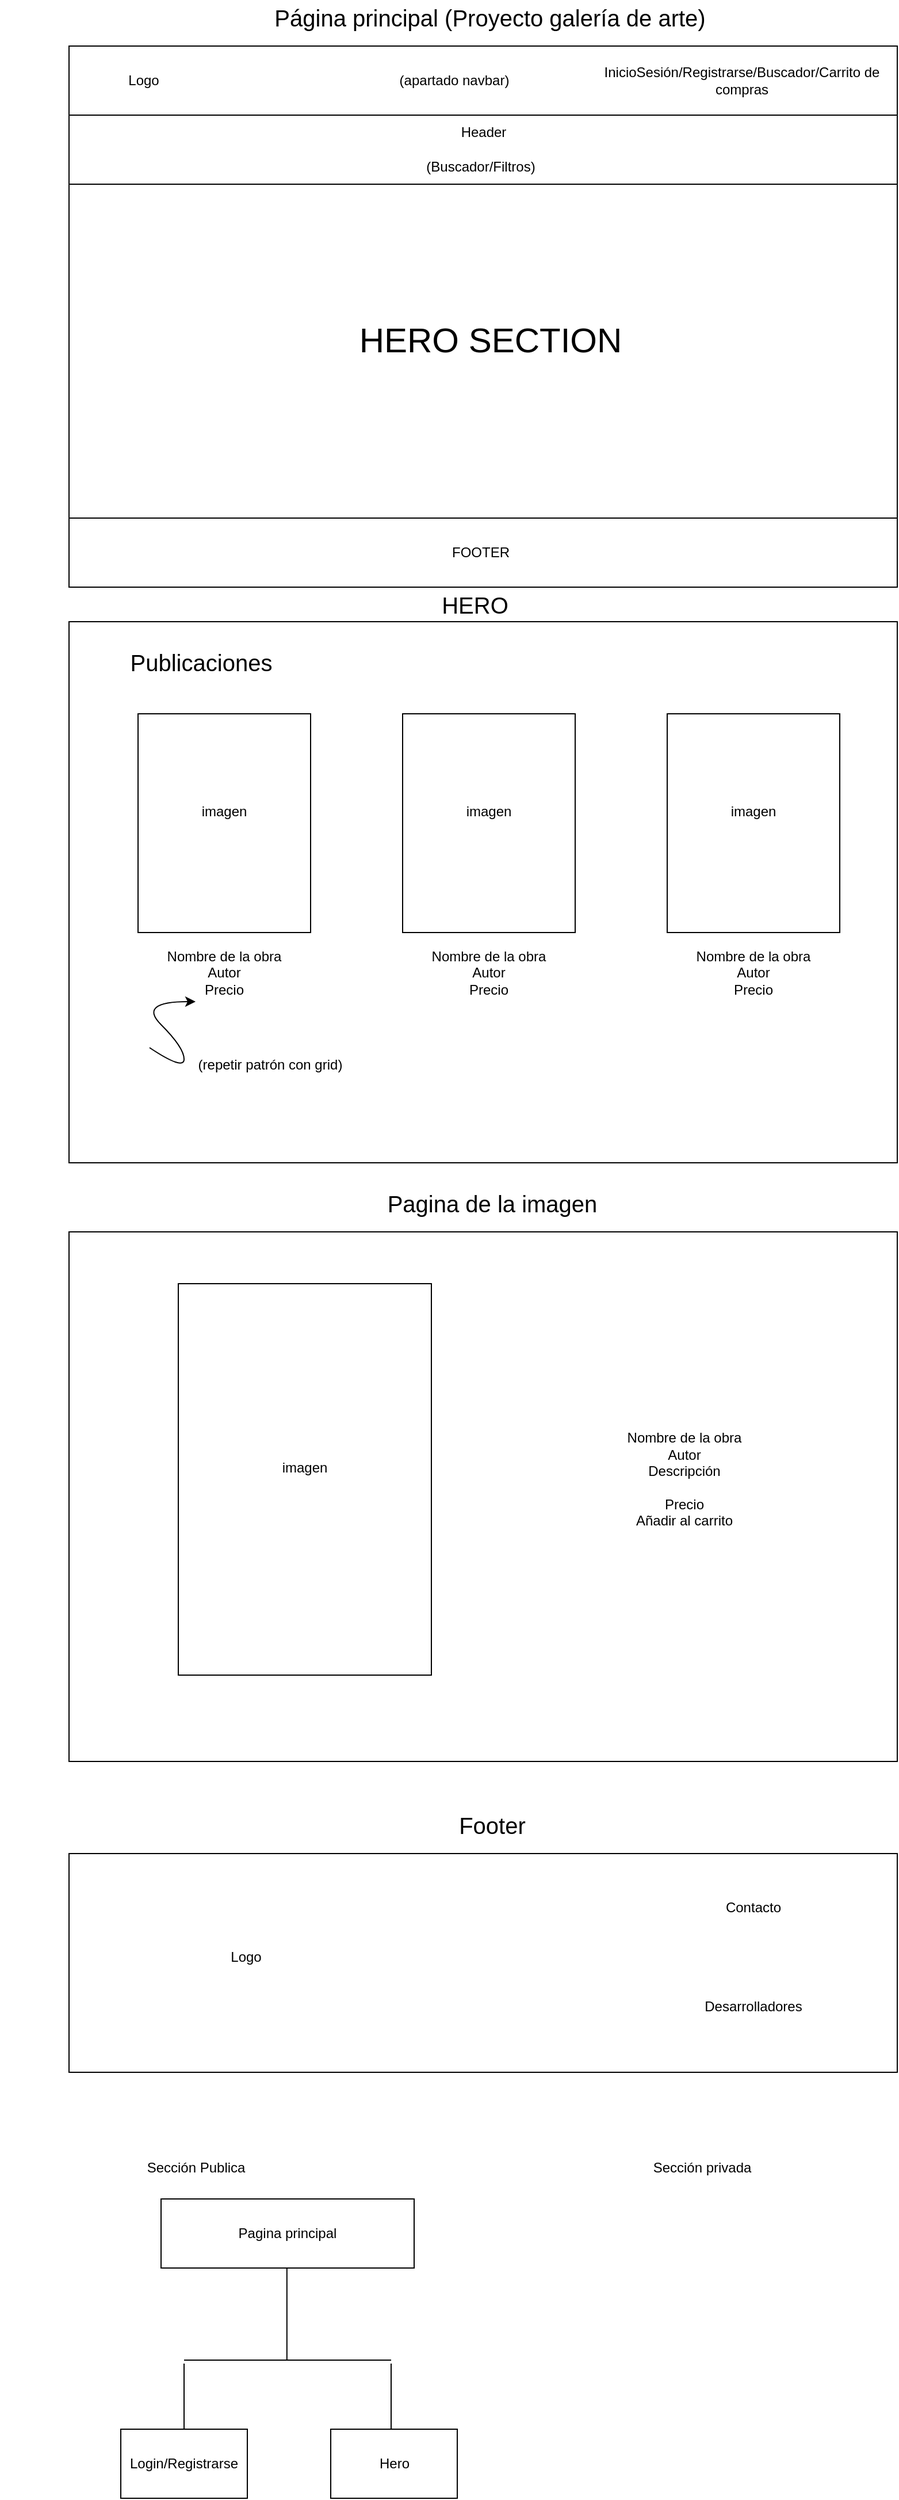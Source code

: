 <mxfile version="26.0.6">
  <diagram name="Página-1" id="IMTYINmOgVy67t2J1NmD">
    <mxGraphModel dx="1862" dy="581" grid="1" gridSize="10" guides="1" tooltips="1" connect="1" arrows="1" fold="1" page="1" pageScale="1" pageWidth="827" pageHeight="1169" math="0" shadow="0">
      <root>
        <mxCell id="0" />
        <mxCell id="1" parent="0" />
        <mxCell id="ekk_SgifSOK45CWoUBHR-1" value="Página principal (Proyecto galería de arte)" style="text;html=1;align=center;verticalAlign=middle;whiteSpace=wrap;rounded=0;fontSize=20;" vertex="1" parent="1">
          <mxGeometry x="171.25" y="840" width="390" height="30" as="geometry" />
        </mxCell>
        <mxCell id="ekk_SgifSOK45CWoUBHR-2" value="" style="rounded=0;whiteSpace=wrap;html=1;" vertex="1" parent="1">
          <mxGeometry y="880" width="720" height="60" as="geometry" />
        </mxCell>
        <mxCell id="ekk_SgifSOK45CWoUBHR-3" value="Logo" style="text;html=1;align=center;verticalAlign=middle;whiteSpace=wrap;rounded=0;" vertex="1" parent="1">
          <mxGeometry x="-60" y="895" width="250" height="30" as="geometry" />
        </mxCell>
        <mxCell id="ekk_SgifSOK45CWoUBHR-4" value="InicioSesión/Registrarse/Buscador/Carrito de compras" style="text;html=1;align=center;verticalAlign=middle;whiteSpace=wrap;rounded=0;" vertex="1" parent="1">
          <mxGeometry x="460" y="895" width="250" height="30" as="geometry" />
        </mxCell>
        <mxCell id="ekk_SgifSOK45CWoUBHR-5" value="" style="rounded=0;whiteSpace=wrap;html=1;" vertex="1" parent="1">
          <mxGeometry y="940" width="720" height="60" as="geometry" />
        </mxCell>
        <mxCell id="ekk_SgifSOK45CWoUBHR-6" value="(apartado navbar)" style="text;html=1;align=center;verticalAlign=middle;whiteSpace=wrap;rounded=0;" vertex="1" parent="1">
          <mxGeometry x="210" y="895" width="250" height="30" as="geometry" />
        </mxCell>
        <mxCell id="ekk_SgifSOK45CWoUBHR-7" value="Header" style="text;html=1;align=center;verticalAlign=middle;whiteSpace=wrap;rounded=0;" vertex="1" parent="1">
          <mxGeometry x="227.5" y="940" width="265" height="30" as="geometry" />
        </mxCell>
        <mxCell id="ekk_SgifSOK45CWoUBHR-8" value="" style="rounded=0;whiteSpace=wrap;html=1;" vertex="1" parent="1">
          <mxGeometry y="1000" width="720" height="350" as="geometry" />
        </mxCell>
        <mxCell id="ekk_SgifSOK45CWoUBHR-9" value="HERO SECTION" style="text;html=1;align=center;verticalAlign=middle;whiteSpace=wrap;rounded=0;fontSize=30;" vertex="1" parent="1">
          <mxGeometry x="220" y="1040" width="292.5" height="190" as="geometry" />
        </mxCell>
        <mxCell id="ekk_SgifSOK45CWoUBHR-10" value="" style="rounded=0;whiteSpace=wrap;html=1;" vertex="1" parent="1">
          <mxGeometry y="1380" width="720" height="470" as="geometry" />
        </mxCell>
        <mxCell id="ekk_SgifSOK45CWoUBHR-11" value="Publicaciones" style="text;html=1;align=center;verticalAlign=middle;whiteSpace=wrap;rounded=0;fontSize=20;" vertex="1" parent="1">
          <mxGeometry x="-10" y="1400" width="250" height="30" as="geometry" />
        </mxCell>
        <mxCell id="ekk_SgifSOK45CWoUBHR-12" value="" style="rounded=0;whiteSpace=wrap;html=1;" vertex="1" parent="1">
          <mxGeometry x="60" y="1460" width="150" height="190" as="geometry" />
        </mxCell>
        <mxCell id="ekk_SgifSOK45CWoUBHR-13" value="" style="rounded=0;whiteSpace=wrap;html=1;" vertex="1" parent="1">
          <mxGeometry x="290" y="1460" width="150" height="190" as="geometry" />
        </mxCell>
        <mxCell id="ekk_SgifSOK45CWoUBHR-14" value="" style="rounded=0;whiteSpace=wrap;html=1;" vertex="1" parent="1">
          <mxGeometry x="520" y="1460" width="150" height="190" as="geometry" />
        </mxCell>
        <mxCell id="ekk_SgifSOK45CWoUBHR-15" value="Nombre de la obra&lt;br&gt;Autor&lt;br&gt;Precio" style="text;html=1;align=center;verticalAlign=middle;whiteSpace=wrap;rounded=0;" vertex="1" parent="1">
          <mxGeometry x="10" y="1670" width="250" height="30" as="geometry" />
        </mxCell>
        <mxCell id="ekk_SgifSOK45CWoUBHR-16" value="Nombre de la obra&lt;br&gt;Autor&lt;br&gt;Precio" style="text;html=1;align=center;verticalAlign=middle;whiteSpace=wrap;rounded=0;" vertex="1" parent="1">
          <mxGeometry x="240" y="1670" width="250" height="30" as="geometry" />
        </mxCell>
        <mxCell id="ekk_SgifSOK45CWoUBHR-17" value="Nombre de la obra&lt;br&gt;Autor&lt;br&gt;Precio" style="text;html=1;align=center;verticalAlign=middle;whiteSpace=wrap;rounded=0;" vertex="1" parent="1">
          <mxGeometry x="470" y="1670" width="250" height="30" as="geometry" />
        </mxCell>
        <mxCell id="ekk_SgifSOK45CWoUBHR-19" value="imagen" style="text;html=1;align=center;verticalAlign=middle;whiteSpace=wrap;rounded=0;" vertex="1" parent="1">
          <mxGeometry x="10" y="1530" width="250" height="30" as="geometry" />
        </mxCell>
        <mxCell id="ekk_SgifSOK45CWoUBHR-20" value="imagen" style="text;html=1;align=center;verticalAlign=middle;whiteSpace=wrap;rounded=0;" vertex="1" parent="1">
          <mxGeometry x="240" y="1530" width="250" height="30" as="geometry" />
        </mxCell>
        <mxCell id="ekk_SgifSOK45CWoUBHR-21" value="imagen" style="text;html=1;align=center;verticalAlign=middle;whiteSpace=wrap;rounded=0;" vertex="1" parent="1">
          <mxGeometry x="470" y="1530" width="250" height="30" as="geometry" />
        </mxCell>
        <mxCell id="ekk_SgifSOK45CWoUBHR-22" value="(Buscador/Filtros)" style="text;html=1;align=center;verticalAlign=middle;whiteSpace=wrap;rounded=0;" vertex="1" parent="1">
          <mxGeometry x="232.5" y="970" width="250" height="30" as="geometry" />
        </mxCell>
        <mxCell id="ekk_SgifSOK45CWoUBHR-23" value="" style="rounded=0;whiteSpace=wrap;html=1;" vertex="1" parent="1">
          <mxGeometry y="1290" width="720" height="60" as="geometry" />
        </mxCell>
        <mxCell id="ekk_SgifSOK45CWoUBHR-24" value="FOOTER" style="text;html=1;align=center;verticalAlign=middle;whiteSpace=wrap;rounded=0;" vertex="1" parent="1">
          <mxGeometry x="232.5" y="1305" width="250" height="30" as="geometry" />
        </mxCell>
        <mxCell id="ekk_SgifSOK45CWoUBHR-25" value="HERO" style="text;html=1;align=center;verticalAlign=middle;whiteSpace=wrap;rounded=0;fontSize=20;" vertex="1" parent="1">
          <mxGeometry x="227.5" y="1350" width="250" height="30" as="geometry" />
        </mxCell>
        <mxCell id="ekk_SgifSOK45CWoUBHR-29" value="" style="curved=1;endArrow=classic;html=1;rounded=0;" edge="1" parent="1">
          <mxGeometry width="50" height="50" relative="1" as="geometry">
            <mxPoint x="70" y="1750" as="sourcePoint" />
            <mxPoint x="110" y="1710" as="targetPoint" />
            <Array as="points">
              <mxPoint x="100" y="1770" />
              <mxPoint x="100" y="1750" />
              <mxPoint x="60" y="1710" />
            </Array>
          </mxGeometry>
        </mxCell>
        <mxCell id="ekk_SgifSOK45CWoUBHR-30" value="(repetir patrón con grid)" style="text;html=1;align=center;verticalAlign=middle;whiteSpace=wrap;rounded=0;" vertex="1" parent="1">
          <mxGeometry x="50" y="1750" width="250" height="30" as="geometry" />
        </mxCell>
        <mxCell id="ekk_SgifSOK45CWoUBHR-31" value="" style="rounded=0;whiteSpace=wrap;html=1;" vertex="1" parent="1">
          <mxGeometry y="1910" width="720" height="460" as="geometry" />
        </mxCell>
        <mxCell id="ekk_SgifSOK45CWoUBHR-32" value="" style="rounded=0;whiteSpace=wrap;html=1;" vertex="1" parent="1">
          <mxGeometry x="95" y="1955" width="220" height="340" as="geometry" />
        </mxCell>
        <mxCell id="ekk_SgifSOK45CWoUBHR-33" value="Pagina de la imagen" style="text;html=1;align=center;verticalAlign=middle;whiteSpace=wrap;rounded=0;fontSize=20;" vertex="1" parent="1">
          <mxGeometry x="242.5" y="1870" width="250" height="30" as="geometry" />
        </mxCell>
        <mxCell id="ekk_SgifSOK45CWoUBHR-35" value="Nombre de la obra&lt;br&gt;Autor&lt;div&gt;Descripción&lt;/div&gt;&lt;div&gt;&lt;br&gt;Precio&lt;/div&gt;&lt;div&gt;Añadir al carrito&lt;/div&gt;" style="text;html=1;align=center;verticalAlign=middle;whiteSpace=wrap;rounded=0;" vertex="1" parent="1">
          <mxGeometry x="410" y="2020" width="250" height="210" as="geometry" />
        </mxCell>
        <mxCell id="ekk_SgifSOK45CWoUBHR-36" value="imagen" style="text;html=1;align=center;verticalAlign=middle;whiteSpace=wrap;rounded=0;" vertex="1" parent="1">
          <mxGeometry x="80" y="2100" width="250" height="30" as="geometry" />
        </mxCell>
        <mxCell id="ekk_SgifSOK45CWoUBHR-37" value="" style="rounded=0;whiteSpace=wrap;html=1;" vertex="1" parent="1">
          <mxGeometry y="2450" width="720" height="190" as="geometry" />
        </mxCell>
        <mxCell id="ekk_SgifSOK45CWoUBHR-38" value="Footer" style="text;html=1;align=center;verticalAlign=middle;whiteSpace=wrap;rounded=0;fontSize=20;" vertex="1" parent="1">
          <mxGeometry x="242.5" y="2410" width="250" height="30" as="geometry" />
        </mxCell>
        <mxCell id="ekk_SgifSOK45CWoUBHR-39" value="Logo" style="text;html=1;align=center;verticalAlign=middle;whiteSpace=wrap;rounded=0;" vertex="1" parent="1">
          <mxGeometry x="-10" y="2490" width="327.5" height="100" as="geometry" />
        </mxCell>
        <mxCell id="ekk_SgifSOK45CWoUBHR-40" value="Contacto&lt;div&gt;&lt;br&gt;&lt;/div&gt;&lt;div&gt;&lt;br&gt;&lt;/div&gt;&lt;div&gt;&lt;br&gt;&lt;/div&gt;&lt;div&gt;&lt;br&gt;&lt;/div&gt;&lt;div&gt;&lt;br&gt;&lt;/div&gt;&lt;div&gt;Desarrolladores&lt;/div&gt;" style="text;html=1;align=center;verticalAlign=middle;whiteSpace=wrap;rounded=0;" vertex="1" parent="1">
          <mxGeometry x="470" y="2525" width="250" height="30" as="geometry" />
        </mxCell>
        <mxCell id="ekk_SgifSOK45CWoUBHR-41" value="Pagina principal" style="rounded=0;whiteSpace=wrap;html=1;" vertex="1" parent="1">
          <mxGeometry x="80" y="2750" width="220" height="60" as="geometry" />
        </mxCell>
        <mxCell id="ekk_SgifSOK45CWoUBHR-46" value="" style="endArrow=none;html=1;rounded=0;" edge="1" parent="1">
          <mxGeometry width="50" height="50" relative="1" as="geometry">
            <mxPoint x="189.41" y="2890" as="sourcePoint" />
            <mxPoint x="189.41" y="2810" as="targetPoint" />
          </mxGeometry>
        </mxCell>
        <mxCell id="ekk_SgifSOK45CWoUBHR-49" value="" style="endArrow=none;html=1;rounded=0;" edge="1" parent="1">
          <mxGeometry width="50" height="50" relative="1" as="geometry">
            <mxPoint x="105" y="2890" as="sourcePoint" />
            <mxPoint x="275" y="2890" as="targetPoint" />
          </mxGeometry>
        </mxCell>
        <mxCell id="ekk_SgifSOK45CWoUBHR-51" value="" style="endArrow=none;html=1;rounded=0;" edge="1" parent="1">
          <mxGeometry width="50" height="50" relative="1" as="geometry">
            <mxPoint x="280" y="2953" as="sourcePoint" />
            <mxPoint x="280" y="2893" as="targetPoint" />
          </mxGeometry>
        </mxCell>
        <mxCell id="ekk_SgifSOK45CWoUBHR-52" value="" style="endArrow=none;html=1;rounded=0;" edge="1" parent="1">
          <mxGeometry width="50" height="50" relative="1" as="geometry">
            <mxPoint x="105" y="2890" as="sourcePoint" />
            <mxPoint x="280" y="2890" as="targetPoint" />
          </mxGeometry>
        </mxCell>
        <mxCell id="ekk_SgifSOK45CWoUBHR-54" value="" style="endArrow=none;html=1;rounded=0;" edge="1" parent="1">
          <mxGeometry width="50" height="50" relative="1" as="geometry">
            <mxPoint x="100" y="2953" as="sourcePoint" />
            <mxPoint x="100" y="2893" as="targetPoint" />
          </mxGeometry>
        </mxCell>
        <mxCell id="ekk_SgifSOK45CWoUBHR-55" value="" style="endArrow=none;html=1;rounded=0;" edge="1" parent="1">
          <mxGeometry width="50" height="50" relative="1" as="geometry">
            <mxPoint x="102.5" y="2890" as="sourcePoint" />
            <mxPoint x="277.5" y="2890" as="targetPoint" />
          </mxGeometry>
        </mxCell>
        <mxCell id="ekk_SgifSOK45CWoUBHR-56" value="" style="endArrow=none;html=1;rounded=0;" edge="1" parent="1">
          <mxGeometry width="50" height="50" relative="1" as="geometry">
            <mxPoint x="100" y="2890" as="sourcePoint" />
            <mxPoint x="277.5" y="2890" as="targetPoint" />
          </mxGeometry>
        </mxCell>
        <mxCell id="ekk_SgifSOK45CWoUBHR-58" value="Login/Registrarse" style="rounded=0;whiteSpace=wrap;html=1;" vertex="1" parent="1">
          <mxGeometry x="45" y="2950" width="110" height="60" as="geometry" />
        </mxCell>
        <mxCell id="ekk_SgifSOK45CWoUBHR-59" value="Hero" style="rounded=0;whiteSpace=wrap;html=1;" vertex="1" parent="1">
          <mxGeometry x="227.5" y="2950" width="110" height="60" as="geometry" />
        </mxCell>
        <mxCell id="ekk_SgifSOK45CWoUBHR-60" value="Sección Publica" style="text;html=1;align=center;verticalAlign=middle;resizable=0;points=[];autosize=1;strokeColor=none;fillColor=none;" vertex="1" parent="1">
          <mxGeometry x="55" y="2708" width="110" height="30" as="geometry" />
        </mxCell>
        <mxCell id="ekk_SgifSOK45CWoUBHR-61" value="Sección privada" style="text;html=1;align=center;verticalAlign=middle;resizable=0;points=[];autosize=1;strokeColor=none;fillColor=none;" vertex="1" parent="1">
          <mxGeometry x="495" y="2708" width="110" height="30" as="geometry" />
        </mxCell>
      </root>
    </mxGraphModel>
  </diagram>
</mxfile>
